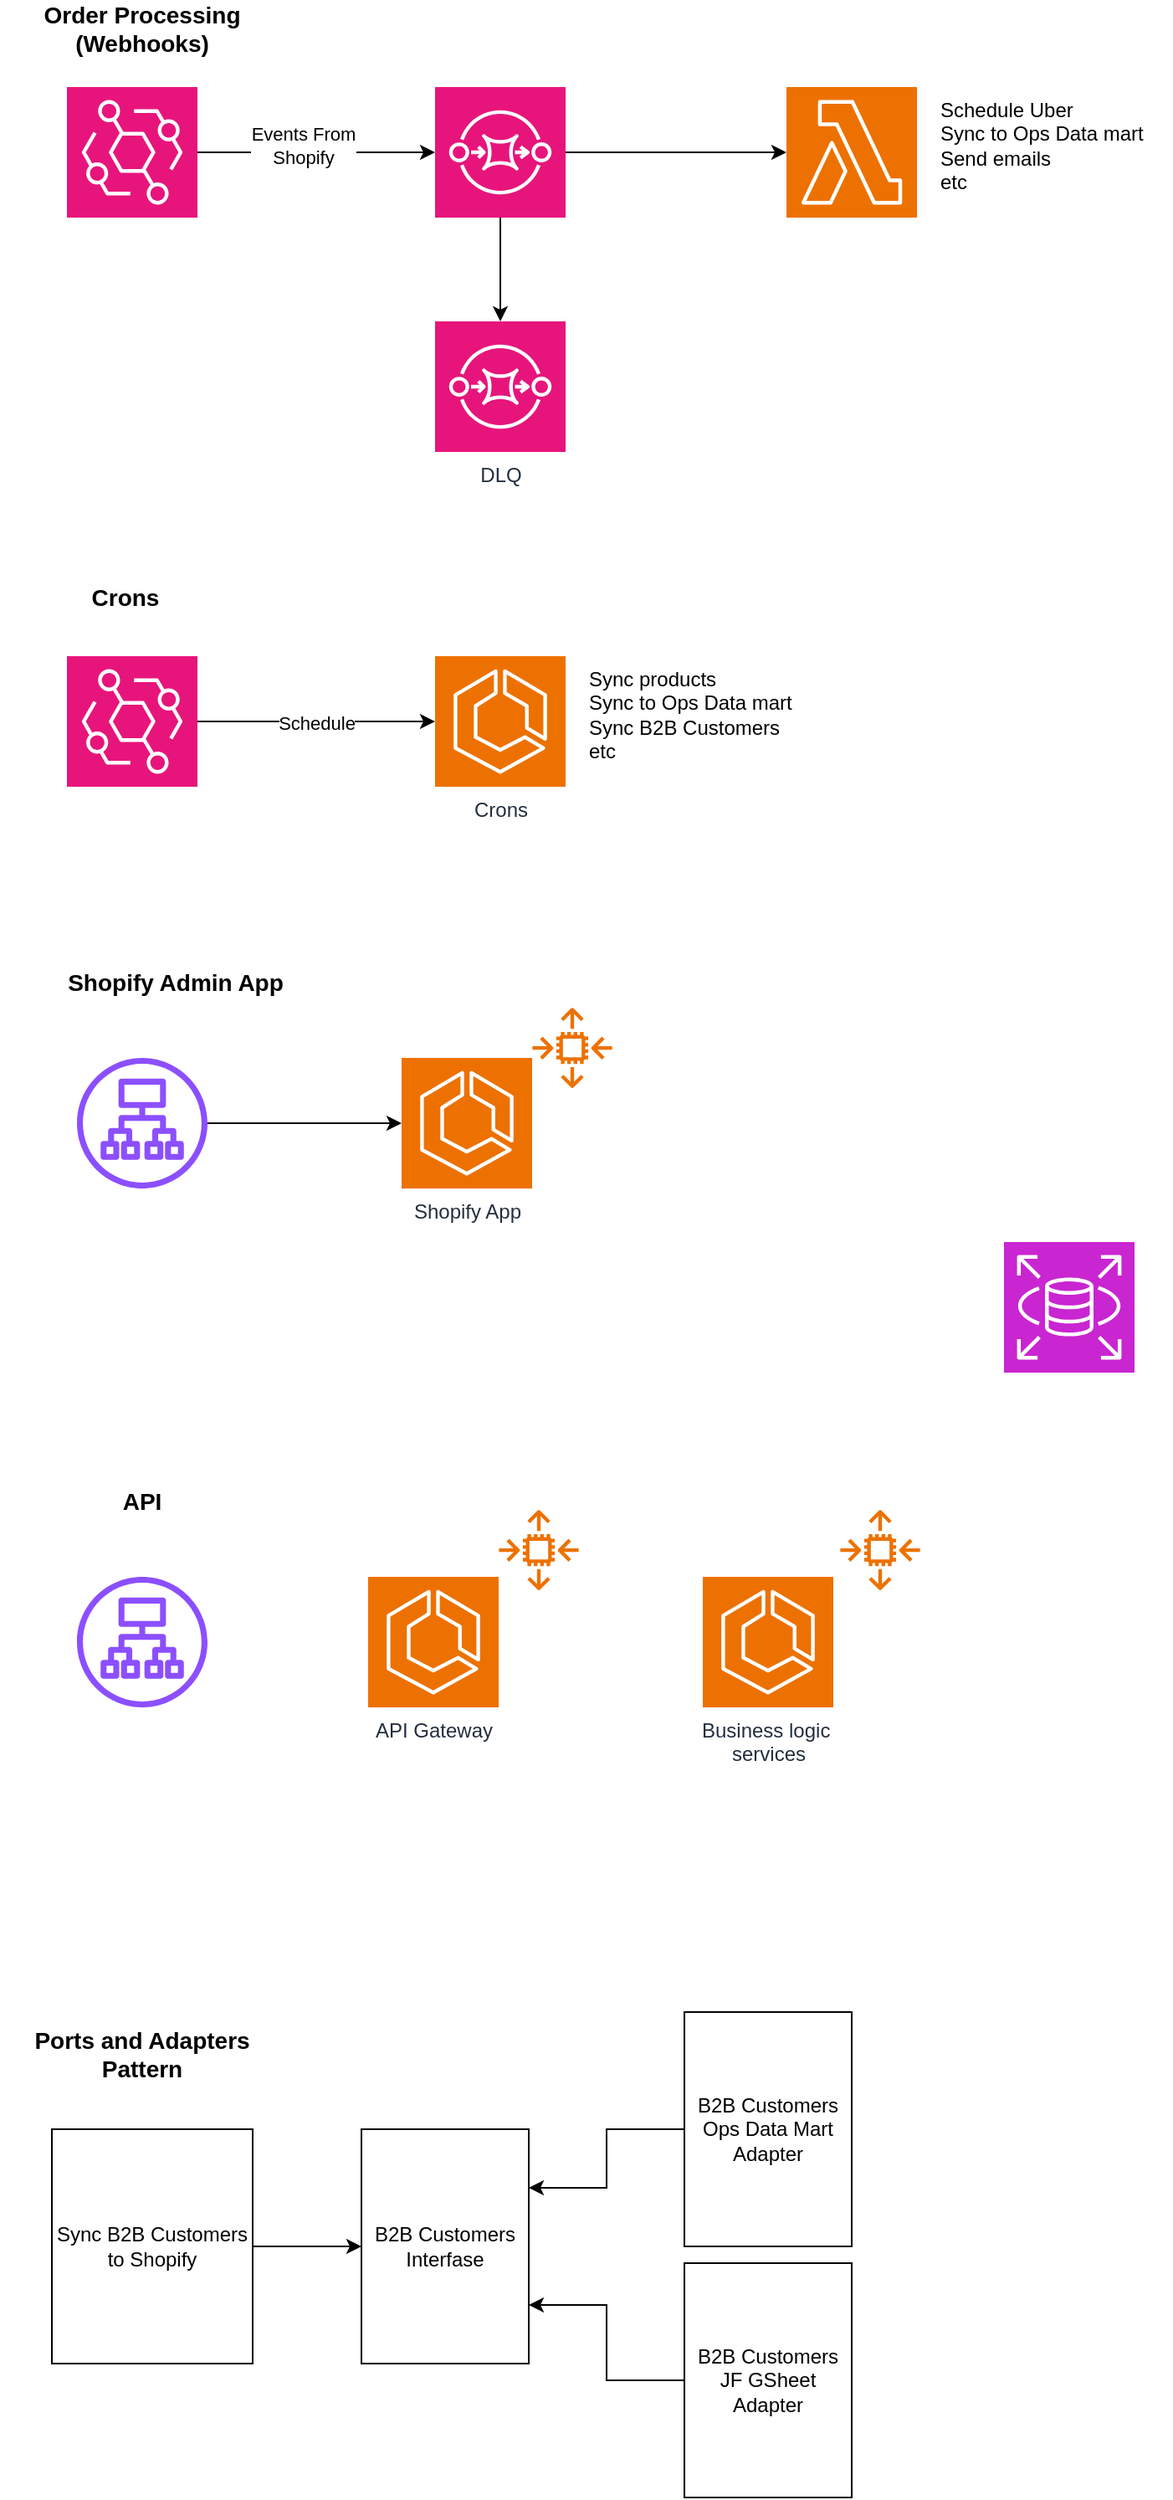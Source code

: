 <mxfile version="26.0.5">
  <diagram name="Page-1" id="9_rbXQzbuap2uXvsenaV">
    <mxGraphModel dx="1562" dy="789" grid="1" gridSize="10" guides="1" tooltips="1" connect="1" arrows="1" fold="1" page="0" pageScale="1" pageWidth="850" pageHeight="1100" math="0" shadow="0">
      <root>
        <mxCell id="0" />
        <mxCell id="1" parent="0" />
        <mxCell id="aOHqKR-cxFEY5PxNS0s0-2" value="&lt;font style=&quot;font-size: 14px;&quot;&gt;&lt;b&gt;Order Processing (Webhooks)&lt;/b&gt;&lt;/font&gt;" style="text;html=1;align=center;verticalAlign=middle;whiteSpace=wrap;rounded=0;" vertex="1" parent="1">
          <mxGeometry x="50" y="90" width="150" height="30" as="geometry" />
        </mxCell>
        <mxCell id="aOHqKR-cxFEY5PxNS0s0-3" value="" style="sketch=0;points=[[0,0,0],[0.25,0,0],[0.5,0,0],[0.75,0,0],[1,0,0],[0,1,0],[0.25,1,0],[0.5,1,0],[0.75,1,0],[1,1,0],[0,0.25,0],[0,0.5,0],[0,0.75,0],[1,0.25,0],[1,0.5,0],[1,0.75,0]];outlineConnect=0;fontColor=#232F3E;fillColor=#E7157B;strokeColor=#ffffff;dashed=0;verticalLabelPosition=bottom;verticalAlign=top;align=center;html=1;fontSize=12;fontStyle=0;aspect=fixed;shape=mxgraph.aws4.resourceIcon;resIcon=mxgraph.aws4.eventbridge;" vertex="1" parent="1">
          <mxGeometry x="80" y="140" width="78" height="78" as="geometry" />
        </mxCell>
        <mxCell id="aOHqKR-cxFEY5PxNS0s0-9" style="edgeStyle=orthogonalEdgeStyle;rounded=0;orthogonalLoop=1;jettySize=auto;html=1;" edge="1" parent="1" source="aOHqKR-cxFEY5PxNS0s0-4" target="aOHqKR-cxFEY5PxNS0s0-5">
          <mxGeometry relative="1" as="geometry" />
        </mxCell>
        <mxCell id="aOHqKR-cxFEY5PxNS0s0-4" value="" style="sketch=0;points=[[0,0,0],[0.25,0,0],[0.5,0,0],[0.75,0,0],[1,0,0],[0,1,0],[0.25,1,0],[0.5,1,0],[0.75,1,0],[1,1,0],[0,0.25,0],[0,0.5,0],[0,0.75,0],[1,0.25,0],[1,0.5,0],[1,0.75,0]];outlineConnect=0;fontColor=#232F3E;fillColor=#E7157B;strokeColor=#ffffff;dashed=0;verticalLabelPosition=bottom;verticalAlign=top;align=center;html=1;fontSize=12;fontStyle=0;aspect=fixed;shape=mxgraph.aws4.resourceIcon;resIcon=mxgraph.aws4.sqs;" vertex="1" parent="1">
          <mxGeometry x="300" y="140" width="78" height="78" as="geometry" />
        </mxCell>
        <mxCell id="aOHqKR-cxFEY5PxNS0s0-5" value="DLQ" style="sketch=0;points=[[0,0,0],[0.25,0,0],[0.5,0,0],[0.75,0,0],[1,0,0],[0,1,0],[0.25,1,0],[0.5,1,0],[0.75,1,0],[1,1,0],[0,0.25,0],[0,0.5,0],[0,0.75,0],[1,0.25,0],[1,0.5,0],[1,0.75,0]];outlineConnect=0;fontColor=#232F3E;fillColor=#E7157B;strokeColor=#ffffff;dashed=0;verticalLabelPosition=bottom;verticalAlign=top;align=center;html=1;fontSize=12;fontStyle=0;aspect=fixed;shape=mxgraph.aws4.resourceIcon;resIcon=mxgraph.aws4.sqs;" vertex="1" parent="1">
          <mxGeometry x="300" y="280" width="78" height="78" as="geometry" />
        </mxCell>
        <mxCell id="aOHqKR-cxFEY5PxNS0s0-6" value="" style="sketch=0;points=[[0,0,0],[0.25,0,0],[0.5,0,0],[0.75,0,0],[1,0,0],[0,1,0],[0.25,1,0],[0.5,1,0],[0.75,1,0],[1,1,0],[0,0.25,0],[0,0.5,0],[0,0.75,0],[1,0.25,0],[1,0.5,0],[1,0.75,0]];outlineConnect=0;fontColor=#232F3E;fillColor=#ED7100;strokeColor=#ffffff;dashed=0;verticalLabelPosition=bottom;verticalAlign=top;align=center;html=1;fontSize=12;fontStyle=0;aspect=fixed;shape=mxgraph.aws4.resourceIcon;resIcon=mxgraph.aws4.lambda;" vertex="1" parent="1">
          <mxGeometry x="510" y="140" width="78" height="78" as="geometry" />
        </mxCell>
        <mxCell id="aOHqKR-cxFEY5PxNS0s0-7" style="edgeStyle=orthogonalEdgeStyle;rounded=0;orthogonalLoop=1;jettySize=auto;html=1;entryX=0;entryY=0.5;entryDx=0;entryDy=0;entryPerimeter=0;" edge="1" parent="1" source="aOHqKR-cxFEY5PxNS0s0-3" target="aOHqKR-cxFEY5PxNS0s0-4">
          <mxGeometry relative="1" as="geometry" />
        </mxCell>
        <mxCell id="aOHqKR-cxFEY5PxNS0s0-18" value="Events From&lt;div&gt;Shopify&lt;/div&gt;" style="edgeLabel;html=1;align=center;verticalAlign=middle;resizable=0;points=[];" vertex="1" connectable="0" parent="aOHqKR-cxFEY5PxNS0s0-7">
          <mxGeometry x="-0.11" y="4" relative="1" as="geometry">
            <mxPoint as="offset" />
          </mxGeometry>
        </mxCell>
        <mxCell id="aOHqKR-cxFEY5PxNS0s0-8" style="edgeStyle=orthogonalEdgeStyle;rounded=0;orthogonalLoop=1;jettySize=auto;html=1;entryX=0;entryY=0.5;entryDx=0;entryDy=0;entryPerimeter=0;" edge="1" parent="1" source="aOHqKR-cxFEY5PxNS0s0-4" target="aOHqKR-cxFEY5PxNS0s0-6">
          <mxGeometry relative="1" as="geometry" />
        </mxCell>
        <mxCell id="aOHqKR-cxFEY5PxNS0s0-10" value="&lt;span style=&quot;font-size: 14px;&quot;&gt;&lt;b&gt;Crons&lt;/b&gt;&lt;/span&gt;" style="text;html=1;align=center;verticalAlign=middle;whiteSpace=wrap;rounded=0;" vertex="1" parent="1">
          <mxGeometry x="40" y="430" width="150" height="30" as="geometry" />
        </mxCell>
        <mxCell id="aOHqKR-cxFEY5PxNS0s0-11" value="" style="sketch=0;points=[[0,0,0],[0.25,0,0],[0.5,0,0],[0.75,0,0],[1,0,0],[0,1,0],[0.25,1,0],[0.5,1,0],[0.75,1,0],[1,1,0],[0,0.25,0],[0,0.5,0],[0,0.75,0],[1,0.25,0],[1,0.5,0],[1,0.75,0]];outlineConnect=0;fontColor=#232F3E;fillColor=#E7157B;strokeColor=#ffffff;dashed=0;verticalLabelPosition=bottom;verticalAlign=top;align=center;html=1;fontSize=12;fontStyle=0;aspect=fixed;shape=mxgraph.aws4.resourceIcon;resIcon=mxgraph.aws4.eventbridge;" vertex="1" parent="1">
          <mxGeometry x="80" y="480" width="78" height="78" as="geometry" />
        </mxCell>
        <mxCell id="aOHqKR-cxFEY5PxNS0s0-16" value="Schedule" style="edgeStyle=orthogonalEdgeStyle;rounded=0;orthogonalLoop=1;jettySize=auto;html=1;entryX=0;entryY=0.5;entryDx=0;entryDy=0;entryPerimeter=0;" edge="1" parent="1" source="aOHqKR-cxFEY5PxNS0s0-11">
          <mxGeometry relative="1" as="geometry">
            <mxPoint x="300" y="519" as="targetPoint" />
          </mxGeometry>
        </mxCell>
        <mxCell id="aOHqKR-cxFEY5PxNS0s0-20" value="Crons" style="sketch=0;points=[[0,0,0],[0.25,0,0],[0.5,0,0],[0.75,0,0],[1,0,0],[0,1,0],[0.25,1,0],[0.5,1,0],[0.75,1,0],[1,1,0],[0,0.25,0],[0,0.5,0],[0,0.75,0],[1,0.25,0],[1,0.5,0],[1,0.75,0]];outlineConnect=0;fontColor=#232F3E;fillColor=#ED7100;strokeColor=#ffffff;dashed=0;verticalLabelPosition=bottom;verticalAlign=top;align=center;html=1;fontSize=12;fontStyle=0;aspect=fixed;shape=mxgraph.aws4.resourceIcon;resIcon=mxgraph.aws4.ecs;" vertex="1" parent="1">
          <mxGeometry x="300" y="480" width="78" height="78" as="geometry" />
        </mxCell>
        <mxCell id="aOHqKR-cxFEY5PxNS0s0-21" value="Schedule Uber&lt;div&gt;Sync to Ops Data mart&lt;/div&gt;&lt;div&gt;Send emails&lt;/div&gt;&lt;div&gt;etc&lt;/div&gt;" style="text;html=1;align=left;verticalAlign=middle;whiteSpace=wrap;rounded=0;" vertex="1" parent="1">
          <mxGeometry x="600" y="150" width="140" height="50" as="geometry" />
        </mxCell>
        <mxCell id="aOHqKR-cxFEY5PxNS0s0-22" value="Sync products&lt;br&gt;&lt;div&gt;Sync to Ops Data mart&lt;/div&gt;&lt;div&gt;&lt;span style=&quot;background-color: transparent; color: light-dark(rgb(0, 0, 0), rgb(255, 255, 255));&quot;&gt;Sync B2B Customers&lt;/span&gt;&lt;/div&gt;&lt;div&gt;&lt;span style=&quot;background-color: transparent; color: light-dark(rgb(0, 0, 0), rgb(255, 255, 255));&quot;&gt;etc&lt;/span&gt;&lt;/div&gt;" style="text;html=1;align=left;verticalAlign=middle;whiteSpace=wrap;rounded=0;" vertex="1" parent="1">
          <mxGeometry x="390" y="490" width="140" height="50" as="geometry" />
        </mxCell>
        <mxCell id="aOHqKR-cxFEY5PxNS0s0-23" value="&lt;span style=&quot;font-size: 14px;&quot;&gt;&lt;b&gt;Shopify Admin App&lt;/b&gt;&lt;/span&gt;" style="text;html=1;align=center;verticalAlign=middle;whiteSpace=wrap;rounded=0;" vertex="1" parent="1">
          <mxGeometry x="70" y="660" width="150" height="30" as="geometry" />
        </mxCell>
        <mxCell id="aOHqKR-cxFEY5PxNS0s0-30" style="edgeStyle=orthogonalEdgeStyle;rounded=0;orthogonalLoop=1;jettySize=auto;html=1;" edge="1" parent="1" source="aOHqKR-cxFEY5PxNS0s0-28" target="aOHqKR-cxFEY5PxNS0s0-29">
          <mxGeometry relative="1" as="geometry" />
        </mxCell>
        <mxCell id="aOHqKR-cxFEY5PxNS0s0-28" value="" style="sketch=0;outlineConnect=0;fontColor=#232F3E;gradientColor=none;fillColor=#8C4FFF;strokeColor=none;dashed=0;verticalLabelPosition=bottom;verticalAlign=top;align=center;html=1;fontSize=12;fontStyle=0;aspect=fixed;pointerEvents=1;shape=mxgraph.aws4.application_load_balancer;" vertex="1" parent="1">
          <mxGeometry x="86" y="720" width="78" height="78" as="geometry" />
        </mxCell>
        <mxCell id="aOHqKR-cxFEY5PxNS0s0-29" value="Shopify App" style="sketch=0;points=[[0,0,0],[0.25,0,0],[0.5,0,0],[0.75,0,0],[1,0,0],[0,1,0],[0.25,1,0],[0.5,1,0],[0.75,1,0],[1,1,0],[0,0.25,0],[0,0.5,0],[0,0.75,0],[1,0.25,0],[1,0.5,0],[1,0.75,0]];outlineConnect=0;fontColor=#232F3E;fillColor=#ED7100;strokeColor=#ffffff;dashed=0;verticalLabelPosition=bottom;verticalAlign=top;align=center;html=1;fontSize=12;fontStyle=0;aspect=fixed;shape=mxgraph.aws4.resourceIcon;resIcon=mxgraph.aws4.ecs;" vertex="1" parent="1">
          <mxGeometry x="280" y="720" width="78" height="78" as="geometry" />
        </mxCell>
        <mxCell id="aOHqKR-cxFEY5PxNS0s0-31" value="" style="sketch=0;outlineConnect=0;fontColor=#232F3E;gradientColor=none;fillColor=#ED7100;strokeColor=none;dashed=0;verticalLabelPosition=bottom;verticalAlign=top;align=center;html=1;fontSize=12;fontStyle=0;aspect=fixed;pointerEvents=1;shape=mxgraph.aws4.auto_scaling2;" vertex="1" parent="1">
          <mxGeometry x="358" y="690" width="48" height="48" as="geometry" />
        </mxCell>
        <mxCell id="aOHqKR-cxFEY5PxNS0s0-32" value="" style="sketch=0;points=[[0,0,0],[0.25,0,0],[0.5,0,0],[0.75,0,0],[1,0,0],[0,1,0],[0.25,1,0],[0.5,1,0],[0.75,1,0],[1,1,0],[0,0.25,0],[0,0.5,0],[0,0.75,0],[1,0.25,0],[1,0.5,0],[1,0.75,0]];outlineConnect=0;fontColor=#232F3E;fillColor=#C925D1;strokeColor=#ffffff;dashed=0;verticalLabelPosition=bottom;verticalAlign=top;align=center;html=1;fontSize=12;fontStyle=0;aspect=fixed;shape=mxgraph.aws4.resourceIcon;resIcon=mxgraph.aws4.rds;" vertex="1" parent="1">
          <mxGeometry x="640" y="830" width="78" height="78" as="geometry" />
        </mxCell>
        <mxCell id="aOHqKR-cxFEY5PxNS0s0-33" value="&lt;span style=&quot;font-size: 14px;&quot;&gt;&lt;b&gt;API&lt;/b&gt;&lt;/span&gt;" style="text;html=1;align=center;verticalAlign=middle;whiteSpace=wrap;rounded=0;" vertex="1" parent="1">
          <mxGeometry x="50" y="970" width="150" height="30" as="geometry" />
        </mxCell>
        <mxCell id="aOHqKR-cxFEY5PxNS0s0-34" value="" style="sketch=0;outlineConnect=0;fontColor=#232F3E;gradientColor=none;fillColor=#8C4FFF;strokeColor=none;dashed=0;verticalLabelPosition=bottom;verticalAlign=top;align=center;html=1;fontSize=12;fontStyle=0;aspect=fixed;pointerEvents=1;shape=mxgraph.aws4.application_load_balancer;" vertex="1" parent="1">
          <mxGeometry x="86" y="1030" width="78" height="78" as="geometry" />
        </mxCell>
        <mxCell id="aOHqKR-cxFEY5PxNS0s0-35" value="API Gateway" style="sketch=0;points=[[0,0,0],[0.25,0,0],[0.5,0,0],[0.75,0,0],[1,0,0],[0,1,0],[0.25,1,0],[0.5,1,0],[0.75,1,0],[1,1,0],[0,0.25,0],[0,0.5,0],[0,0.75,0],[1,0.25,0],[1,0.5,0],[1,0.75,0]];outlineConnect=0;fontColor=#232F3E;fillColor=#ED7100;strokeColor=#ffffff;dashed=0;verticalLabelPosition=bottom;verticalAlign=top;align=center;html=1;fontSize=12;fontStyle=0;aspect=fixed;shape=mxgraph.aws4.resourceIcon;resIcon=mxgraph.aws4.ecs;" vertex="1" parent="1">
          <mxGeometry x="260" y="1030" width="78" height="78" as="geometry" />
        </mxCell>
        <mxCell id="aOHqKR-cxFEY5PxNS0s0-36" value="" style="sketch=0;outlineConnect=0;fontColor=#232F3E;gradientColor=none;fillColor=#ED7100;strokeColor=none;dashed=0;verticalLabelPosition=bottom;verticalAlign=top;align=center;html=1;fontSize=12;fontStyle=0;aspect=fixed;pointerEvents=1;shape=mxgraph.aws4.auto_scaling2;" vertex="1" parent="1">
          <mxGeometry x="338" y="990" width="48" height="48" as="geometry" />
        </mxCell>
        <mxCell id="aOHqKR-cxFEY5PxNS0s0-37" value="Business logic&amp;nbsp;&lt;div&gt;services&lt;/div&gt;" style="sketch=0;points=[[0,0,0],[0.25,0,0],[0.5,0,0],[0.75,0,0],[1,0,0],[0,1,0],[0.25,1,0],[0.5,1,0],[0.75,1,0],[1,1,0],[0,0.25,0],[0,0.5,0],[0,0.75,0],[1,0.25,0],[1,0.5,0],[1,0.75,0]];outlineConnect=0;fontColor=#232F3E;fillColor=#ED7100;strokeColor=#ffffff;dashed=0;verticalLabelPosition=bottom;verticalAlign=top;align=center;html=1;fontSize=12;fontStyle=0;aspect=fixed;shape=mxgraph.aws4.resourceIcon;resIcon=mxgraph.aws4.ecs;" vertex="1" parent="1">
          <mxGeometry x="460" y="1030" width="78" height="78" as="geometry" />
        </mxCell>
        <mxCell id="aOHqKR-cxFEY5PxNS0s0-38" value="" style="sketch=0;outlineConnect=0;fontColor=#232F3E;gradientColor=none;fillColor=#ED7100;strokeColor=none;dashed=0;verticalLabelPosition=bottom;verticalAlign=top;align=center;html=1;fontSize=12;fontStyle=0;aspect=fixed;pointerEvents=1;shape=mxgraph.aws4.auto_scaling2;" vertex="1" parent="1">
          <mxGeometry x="542" y="990" width="48" height="48" as="geometry" />
        </mxCell>
        <mxCell id="aOHqKR-cxFEY5PxNS0s0-39" value="&lt;span style=&quot;font-size: 14px;&quot;&gt;&lt;b&gt;Ports and Adapters&lt;/b&gt;&lt;/span&gt;&lt;div&gt;&lt;span style=&quot;font-size: 14px;&quot;&gt;&lt;b&gt;Pattern&lt;/b&gt;&lt;/span&gt;&lt;/div&gt;" style="text;html=1;align=center;verticalAlign=middle;whiteSpace=wrap;rounded=0;" vertex="1" parent="1">
          <mxGeometry x="50" y="1300" width="150" height="30" as="geometry" />
        </mxCell>
        <mxCell id="aOHqKR-cxFEY5PxNS0s0-48" style="edgeStyle=orthogonalEdgeStyle;rounded=0;orthogonalLoop=1;jettySize=auto;html=1;entryX=0;entryY=0.5;entryDx=0;entryDy=0;" edge="1" parent="1" source="aOHqKR-cxFEY5PxNS0s0-40" target="aOHqKR-cxFEY5PxNS0s0-41">
          <mxGeometry relative="1" as="geometry" />
        </mxCell>
        <mxCell id="aOHqKR-cxFEY5PxNS0s0-40" value="Sync B2B Customers to Shopify" style="rounded=0;whiteSpace=wrap;html=1;" vertex="1" parent="1">
          <mxGeometry x="71" y="1360" width="120" height="140" as="geometry" />
        </mxCell>
        <mxCell id="aOHqKR-cxFEY5PxNS0s0-41" value="B2B Customers Interfase" style="rounded=0;whiteSpace=wrap;html=1;" vertex="1" parent="1">
          <mxGeometry x="256" y="1360" width="100" height="140" as="geometry" />
        </mxCell>
        <mxCell id="aOHqKR-cxFEY5PxNS0s0-46" style="edgeStyle=orthogonalEdgeStyle;rounded=0;orthogonalLoop=1;jettySize=auto;html=1;entryX=1;entryY=0.25;entryDx=0;entryDy=0;" edge="1" parent="1" source="aOHqKR-cxFEY5PxNS0s0-42" target="aOHqKR-cxFEY5PxNS0s0-41">
          <mxGeometry relative="1" as="geometry" />
        </mxCell>
        <mxCell id="aOHqKR-cxFEY5PxNS0s0-42" value="B2B Customers Ops Data Mart&lt;div&gt;Adapter&lt;/div&gt;" style="rounded=0;whiteSpace=wrap;html=1;" vertex="1" parent="1">
          <mxGeometry x="449" y="1290" width="100" height="140" as="geometry" />
        </mxCell>
        <mxCell id="aOHqKR-cxFEY5PxNS0s0-47" style="edgeStyle=orthogonalEdgeStyle;rounded=0;orthogonalLoop=1;jettySize=auto;html=1;entryX=1;entryY=0.75;entryDx=0;entryDy=0;" edge="1" parent="1" source="aOHqKR-cxFEY5PxNS0s0-43" target="aOHqKR-cxFEY5PxNS0s0-41">
          <mxGeometry relative="1" as="geometry" />
        </mxCell>
        <mxCell id="aOHqKR-cxFEY5PxNS0s0-43" value="B2B Customers&lt;div&gt;JF GSheet&lt;/div&gt;&lt;div&gt;Adapter&lt;/div&gt;" style="rounded=0;whiteSpace=wrap;html=1;" vertex="1" parent="1">
          <mxGeometry x="449" y="1440" width="100" height="140" as="geometry" />
        </mxCell>
      </root>
    </mxGraphModel>
  </diagram>
</mxfile>
